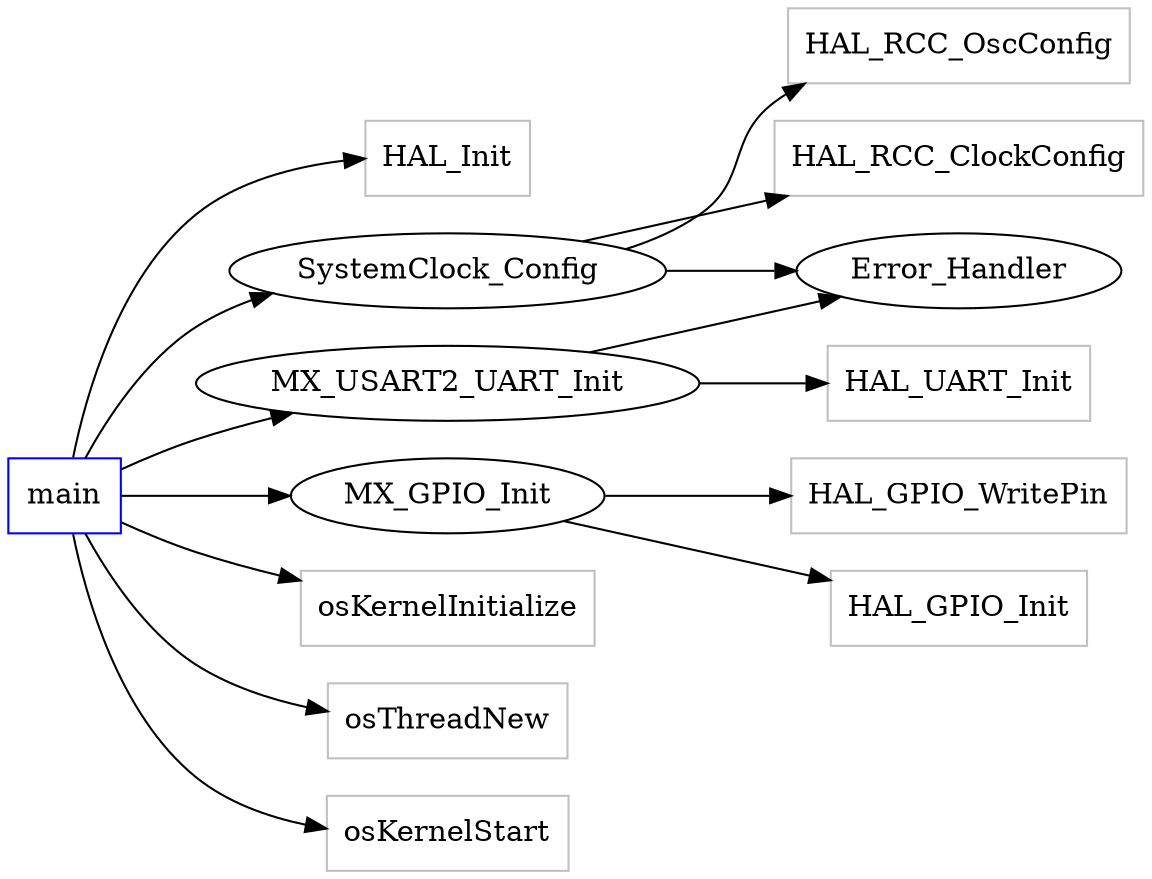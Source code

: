 digraph functioncalls {
rankdir=LR;

main [shape="box", color=blue];
HAL_Init [label="HAL_Init", shape="box", color=grey];
main -> HAL_Init;
SystemClock_Config [label="SystemClock_Config", ];
main -> SystemClock_Config;
MX_GPIO_Init [label="MX_GPIO_Init", ];
main -> MX_GPIO_Init;
MX_USART2_UART_Init [label="MX_USART2_UART_Init", ];
main -> MX_USART2_UART_Init;
osKernelInitialize [label="osKernelInitialize", shape="box", color=grey];
main -> osKernelInitialize;
osThreadNew [label="osThreadNew", shape="box", color=grey];
main -> osThreadNew;
osKernelStart [label="osKernelStart", shape="box", color=grey];
main -> osKernelStart;
HAL_RCC_OscConfig [label="HAL_RCC_OscConfig", shape="box", color=grey];
SystemClock_Config -> HAL_RCC_OscConfig;
HAL_RCC_ClockConfig [label="HAL_RCC_ClockConfig", shape="box", color=grey];
SystemClock_Config -> HAL_RCC_ClockConfig;
Error_Handler [label="Error_Handler", ];
SystemClock_Config -> Error_Handler;
HAL_GPIO_WritePin [label="HAL_GPIO_WritePin", shape="box", color=grey];
MX_GPIO_Init -> HAL_GPIO_WritePin;
HAL_GPIO_Init [label="HAL_GPIO_Init", shape="box", color=grey];
MX_GPIO_Init -> HAL_GPIO_Init;
HAL_UART_Init [label="HAL_UART_Init", shape="box", color=grey];
MX_USART2_UART_Init -> HAL_UART_Init;
MX_USART2_UART_Init -> Error_Handler;
}
